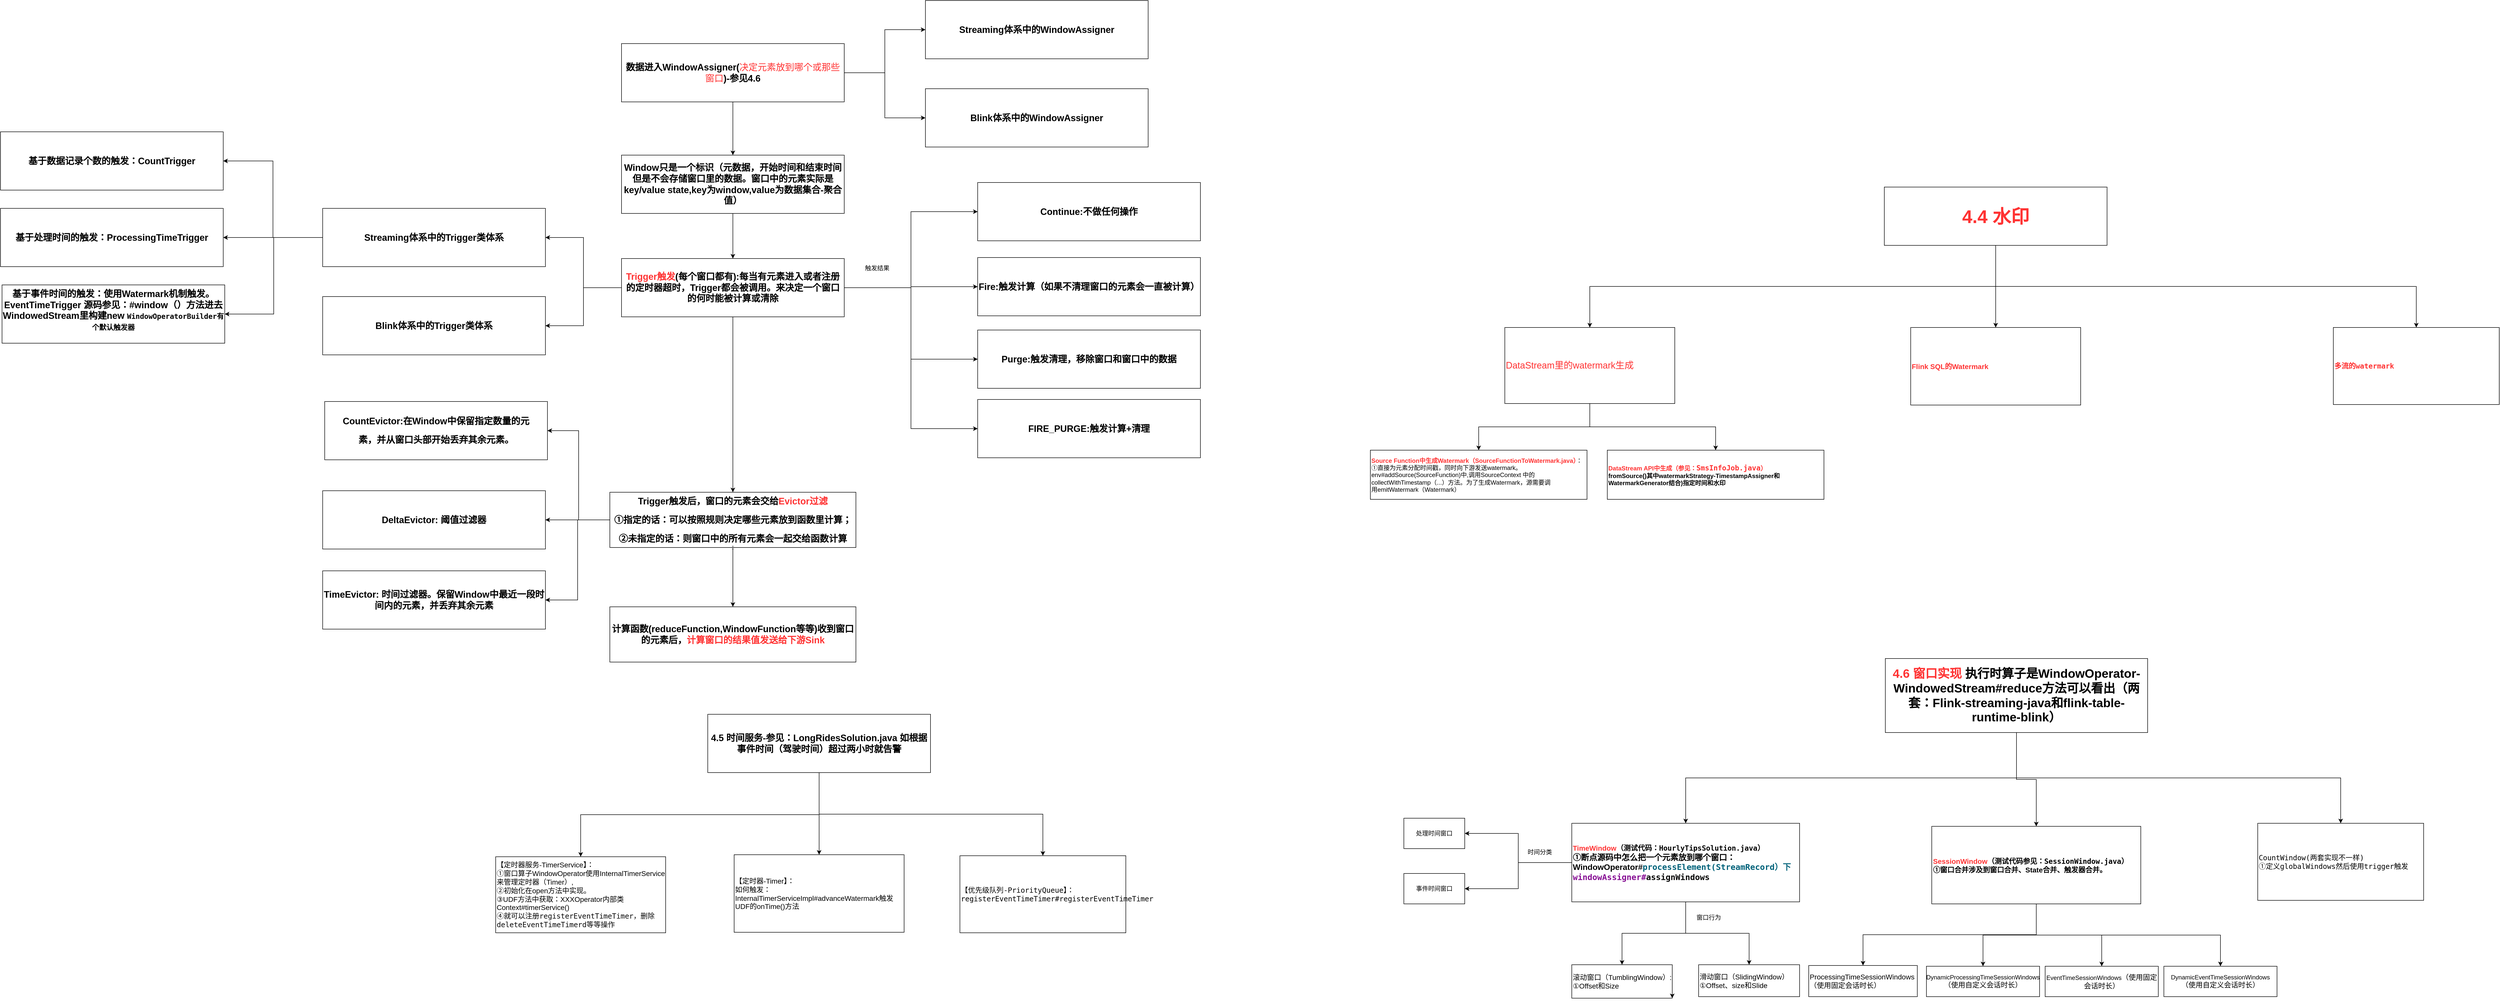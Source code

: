 <mxfile border="50" scale="3" compressed="false" locked="false" version="24.7.7">
  <diagram name="Blank" id="YmL12bMKpDGza6XwsDPr">
    <mxGraphModel dx="5840" dy="1736" grid="0" gridSize="10" guides="1" tooltips="1" connect="1" arrows="1" fold="1" page="0" pageScale="1" pageWidth="827" pageHeight="1169" background="none" math="1" shadow="0">
      <root>
        <mxCell id="X5NqExCQtvZxIxQ7pmgY-0" />
        <mxCell id="1" parent="X5NqExCQtvZxIxQ7pmgY-0" />
        <mxCell id="BvsdqlHEoa5w_EsFs4Y4-4" style="edgeStyle=orthogonalEdgeStyle;rounded=0;orthogonalLoop=1;jettySize=auto;html=1;exitX=0.5;exitY=1;exitDx=0;exitDy=0;" edge="1" parent="1" source="BvsdqlHEoa5w_EsFs4Y4-8" target="BvsdqlHEoa5w_EsFs4Y4-11">
          <mxGeometry relative="1" as="geometry">
            <mxPoint x="-2053" y="1183" as="targetPoint" />
            <mxPoint x="-1808" y="1123" as="sourcePoint" />
          </mxGeometry>
        </mxCell>
        <mxCell id="BvsdqlHEoa5w_EsFs4Y4-51" style="edgeStyle=orthogonalEdgeStyle;rounded=0;orthogonalLoop=1;jettySize=auto;html=1;exitX=0.5;exitY=1;exitDx=0;exitDy=0;" edge="1" parent="1" source="BvsdqlHEoa5w_EsFs4Y4-8" target="BvsdqlHEoa5w_EsFs4Y4-13">
          <mxGeometry relative="1" as="geometry" />
        </mxCell>
        <mxCell id="BvsdqlHEoa5w_EsFs4Y4-54" style="edgeStyle=orthogonalEdgeStyle;rounded=0;orthogonalLoop=1;jettySize=auto;html=1;exitX=0.5;exitY=1;exitDx=0;exitDy=0;" edge="1" parent="1" source="BvsdqlHEoa5w_EsFs4Y4-8" target="BvsdqlHEoa5w_EsFs4Y4-53">
          <mxGeometry relative="1" as="geometry" />
        </mxCell>
        <mxCell id="BvsdqlHEoa5w_EsFs4Y4-8" value="&lt;h2&gt;&lt;font style=&quot;font-size: 18px;&quot;&gt;&lt;b&gt;4.5 时间服务-&lt;/b&gt;&lt;/font&gt;&lt;span style=&quot;font-size: 18px;&quot;&gt;&lt;b&gt;参见：LongRidesSolution.java 如根据事件时间（驾驶时间）超过两小时就告警&lt;/b&gt;&lt;/span&gt;&lt;/h2&gt;" style="rounded=0;whiteSpace=wrap;html=1;" vertex="1" parent="1">
          <mxGeometry x="-2030" y="833" width="439" height="115" as="geometry" />
        </mxCell>
        <mxCell id="BvsdqlHEoa5w_EsFs4Y4-11" value="&lt;font style=&quot;font-size: 14px;&quot;&gt;【定时器服务-TimerService】：&lt;/font&gt;&lt;div&gt;&lt;font style=&quot;font-size: 14px;&quot;&gt;①窗口算子WindowOperator使用InternalTimerService来管理定时器（Timer）,&lt;/font&gt;&lt;/div&gt;&lt;div&gt;&lt;font style=&quot;font-size: 14px;&quot;&gt;②初始化在open方法中实现。&lt;/font&gt;&lt;div&gt;&lt;font style=&quot;font-size: 14px;&quot;&gt;③UDF方法中获取：XXXOperator内部类Context#timerService()&lt;/font&gt;&lt;/div&gt;&lt;/div&gt;&lt;div&gt;&lt;font style=&quot;font-size: 14px;&quot;&gt;④就可以注册&lt;/font&gt;&lt;span style=&quot;color: rgb(8, 8, 8); font-family: &amp;quot;JetBrains Mono&amp;quot;, monospace; font-size: 10.5pt; background-color: initial;&quot;&gt;registerEventTimeTimer，删除&lt;/span&gt;&lt;span style=&quot;color: rgb(8, 8, 8); font-family: &amp;quot;JetBrains Mono&amp;quot;, monospace; font-size: 10.5pt; background-color: initial;&quot;&gt;deleteEventTimeTimerd等等操作&lt;/span&gt;&lt;/div&gt;" style="rounded=0;whiteSpace=wrap;html=1;align=left;" vertex="1" parent="1">
          <mxGeometry x="-2448" y="1114" width="335" height="150" as="geometry" />
        </mxCell>
        <mxCell id="BvsdqlHEoa5w_EsFs4Y4-13" value="&lt;font face=&quot;JetBrains Mono, monospace&quot;&gt;&lt;span style=&quot;font-size: 14px;&quot;&gt;【&lt;/span&gt;&lt;/font&gt;&lt;span style=&quot;font-size: 14px; font-family: &amp;quot;JetBrains Mono&amp;quot;, monospace; background-color: initial;&quot;&gt;优先级队列-PriorityQueue】：registerEventTimeTimer#registerEventTimeTimer&amp;nbsp;&lt;/span&gt;" style="rounded=0;whiteSpace=wrap;html=1;align=left;" vertex="1" parent="1">
          <mxGeometry x="-1533" y="1112" width="327" height="152" as="geometry" />
        </mxCell>
        <mxCell id="BvsdqlHEoa5w_EsFs4Y4-53" value="&lt;font style=&quot;font-size: 14px;&quot;&gt;【定时器-Timer】：&lt;/font&gt;&lt;div&gt;&lt;span style=&quot;font-size: 14px;&quot;&gt;如何触发：&lt;/span&gt;&lt;span style=&quot;background-color: initial; font-size: 14px;&quot;&gt;InternalTimerServiceImpl#advanceWatermark触发UDF的onTime()方法&lt;/span&gt;&lt;br&gt;&lt;/div&gt;" style="rounded=0;whiteSpace=wrap;html=1;align=left;" vertex="1" parent="1">
          <mxGeometry x="-1978" y="1110" width="335" height="153" as="geometry" />
        </mxCell>
        <mxCell id="BvsdqlHEoa5w_EsFs4Y4-62" style="edgeStyle=orthogonalEdgeStyle;rounded=0;orthogonalLoop=1;jettySize=auto;html=1;exitX=0.5;exitY=1;exitDx=0;exitDy=0;" edge="1" parent="1" source="BvsdqlHEoa5w_EsFs4Y4-65" target="BvsdqlHEoa5w_EsFs4Y4-66">
          <mxGeometry relative="1" as="geometry">
            <mxPoint x="161" y="1111" as="targetPoint" />
            <mxPoint x="406" y="1051" as="sourcePoint" />
          </mxGeometry>
        </mxCell>
        <mxCell id="BvsdqlHEoa5w_EsFs4Y4-63" style="edgeStyle=orthogonalEdgeStyle;rounded=0;orthogonalLoop=1;jettySize=auto;html=1;exitX=0.5;exitY=1;exitDx=0;exitDy=0;" edge="1" parent="1" source="BvsdqlHEoa5w_EsFs4Y4-65" target="BvsdqlHEoa5w_EsFs4Y4-67">
          <mxGeometry relative="1" as="geometry" />
        </mxCell>
        <mxCell id="BvsdqlHEoa5w_EsFs4Y4-64" style="edgeStyle=orthogonalEdgeStyle;rounded=0;orthogonalLoop=1;jettySize=auto;html=1;exitX=0.5;exitY=1;exitDx=0;exitDy=0;" edge="1" parent="1" source="BvsdqlHEoa5w_EsFs4Y4-65" target="BvsdqlHEoa5w_EsFs4Y4-68">
          <mxGeometry relative="1" as="geometry" />
        </mxCell>
        <mxCell id="BvsdqlHEoa5w_EsFs4Y4-65" value="&lt;h2&gt;&lt;font style=&quot;font-size: 24px;&quot;&gt;&lt;font style=&quot;&quot; color=&quot;#ff3333&quot;&gt;4.6 窗口实现&lt;/font&gt;&lt;b style=&quot;&quot;&gt; 执行时算子是WindowOperator-WindowedStream#reduce方法可以看出（两套：Flink-streaming-java和flink-table-runtime-blink）&lt;/b&gt;&lt;/font&gt;&lt;/h2&gt;" style="rounded=0;whiteSpace=wrap;html=1;" vertex="1" parent="1">
          <mxGeometry x="291" y="723" width="517" height="146" as="geometry" />
        </mxCell>
        <mxCell id="BvsdqlHEoa5w_EsFs4Y4-77" style="edgeStyle=orthogonalEdgeStyle;rounded=0;orthogonalLoop=1;jettySize=auto;html=1;exitX=0;exitY=0.5;exitDx=0;exitDy=0;entryX=1;entryY=0.5;entryDx=0;entryDy=0;" edge="1" parent="1" source="BvsdqlHEoa5w_EsFs4Y4-66" target="BvsdqlHEoa5w_EsFs4Y4-76">
          <mxGeometry relative="1" as="geometry" />
        </mxCell>
        <mxCell id="BvsdqlHEoa5w_EsFs4Y4-79" style="edgeStyle=orthogonalEdgeStyle;rounded=0;orthogonalLoop=1;jettySize=auto;html=1;exitX=0.5;exitY=1;exitDx=0;exitDy=0;" edge="1" parent="1" source="BvsdqlHEoa5w_EsFs4Y4-66" target="BvsdqlHEoa5w_EsFs4Y4-78">
          <mxGeometry relative="1" as="geometry" />
        </mxCell>
        <mxCell id="BvsdqlHEoa5w_EsFs4Y4-82" style="edgeStyle=orthogonalEdgeStyle;rounded=0;orthogonalLoop=1;jettySize=auto;html=1;exitX=0.5;exitY=1;exitDx=0;exitDy=0;entryX=0.5;entryY=0;entryDx=0;entryDy=0;" edge="1" parent="1" source="BvsdqlHEoa5w_EsFs4Y4-66" target="BvsdqlHEoa5w_EsFs4Y4-81">
          <mxGeometry relative="1" as="geometry" />
        </mxCell>
        <mxCell id="BvsdqlHEoa5w_EsFs4Y4-85" style="edgeStyle=orthogonalEdgeStyle;rounded=0;orthogonalLoop=1;jettySize=auto;html=1;exitX=0;exitY=0.5;exitDx=0;exitDy=0;entryX=1;entryY=0.5;entryDx=0;entryDy=0;" edge="1" parent="1" source="BvsdqlHEoa5w_EsFs4Y4-66" target="BvsdqlHEoa5w_EsFs4Y4-74">
          <mxGeometry relative="1" as="geometry" />
        </mxCell>
        <mxCell id="BvsdqlHEoa5w_EsFs4Y4-66" value="&lt;font style=&quot;font-size: 14px;&quot;&gt;&lt;b&gt;&lt;font color=&quot;#ff3333&quot;&gt;TimeWindow&lt;/font&gt;（测试代码：&lt;span style=&quot;font-family: &amp;quot;JetBrains Mono&amp;quot;, monospace; background-color: initial;&quot;&gt;HourlyTipsSolution.java&lt;/span&gt;&lt;span style=&quot;background-color: initial;&quot;&gt;）&lt;/span&gt;&lt;br&gt;&lt;/b&gt;&lt;/font&gt;&lt;div&gt;&lt;font size=&quot;3&quot;&gt;&lt;b&gt;①断点源码中怎么把一个元素放到哪个窗口：WindowOperator#&lt;span style=&quot;color: rgb(0, 98, 122); font-family: &amp;quot;JetBrains Mono&amp;quot;, monospace; background-color: initial;&quot;&gt;processElement(StreamRecord）下&lt;/span&gt;&lt;span style=&quot;font-family: &amp;quot;JetBrains Mono&amp;quot;, monospace; background-color: initial; color: rgb(135, 16, 148);&quot;&gt;windowAssigner#&lt;/span&gt;&lt;span style=&quot;color: rgb(8, 8, 8); font-family: &amp;quot;JetBrains Mono&amp;quot;, monospace; background-color: initial;&quot;&gt;assignWindows&lt;/span&gt;&lt;/b&gt;&lt;/font&gt;&lt;br&gt;&lt;/div&gt;" style="rounded=0;whiteSpace=wrap;html=1;align=left;" vertex="1" parent="1">
          <mxGeometry x="-327" y="1048" width="449" height="155" as="geometry" />
        </mxCell>
        <mxCell id="BvsdqlHEoa5w_EsFs4Y4-67" value="&lt;font face=&quot;JetBrains Mono, monospace&quot;&gt;&lt;span style=&quot;font-size: 14px;&quot;&gt;CountWindow(两套实现不一样)&lt;/span&gt;&lt;/font&gt;&lt;div&gt;&lt;font face=&quot;JetBrains Mono, monospace&quot;&gt;&lt;span style=&quot;font-size: 14px;&quot;&gt;①定义globalWindows然后使用trigger触发&lt;/span&gt;&lt;/font&gt;&lt;/div&gt;" style="rounded=0;whiteSpace=wrap;html=1;align=left;" vertex="1" parent="1">
          <mxGeometry x="1025" y="1048" width="327" height="152" as="geometry" />
        </mxCell>
        <mxCell id="BvsdqlHEoa5w_EsFs4Y4-90" style="edgeStyle=orthogonalEdgeStyle;rounded=0;orthogonalLoop=1;jettySize=auto;html=1;exitX=0.5;exitY=1;exitDx=0;exitDy=0;entryX=0.5;entryY=0;entryDx=0;entryDy=0;" edge="1" parent="1" source="BvsdqlHEoa5w_EsFs4Y4-68" target="BvsdqlHEoa5w_EsFs4Y4-89">
          <mxGeometry relative="1" as="geometry" />
        </mxCell>
        <mxCell id="BvsdqlHEoa5w_EsFs4Y4-92" style="edgeStyle=orthogonalEdgeStyle;rounded=0;orthogonalLoop=1;jettySize=auto;html=1;exitX=0.5;exitY=1;exitDx=0;exitDy=0;" edge="1" parent="1" source="BvsdqlHEoa5w_EsFs4Y4-68" target="BvsdqlHEoa5w_EsFs4Y4-91">
          <mxGeometry relative="1" as="geometry" />
        </mxCell>
        <mxCell id="BvsdqlHEoa5w_EsFs4Y4-95" style="edgeStyle=orthogonalEdgeStyle;rounded=0;orthogonalLoop=1;jettySize=auto;html=1;exitX=0.5;exitY=1;exitDx=0;exitDy=0;" edge="1" parent="1" source="BvsdqlHEoa5w_EsFs4Y4-68" target="BvsdqlHEoa5w_EsFs4Y4-93">
          <mxGeometry relative="1" as="geometry" />
        </mxCell>
        <mxCell id="BvsdqlHEoa5w_EsFs4Y4-96" style="edgeStyle=orthogonalEdgeStyle;rounded=0;orthogonalLoop=1;jettySize=auto;html=1;exitX=0.5;exitY=1;exitDx=0;exitDy=0;" edge="1" parent="1" source="BvsdqlHEoa5w_EsFs4Y4-68" target="BvsdqlHEoa5w_EsFs4Y4-94">
          <mxGeometry relative="1" as="geometry" />
        </mxCell>
        <mxCell id="BvsdqlHEoa5w_EsFs4Y4-68" value="&lt;div&gt;&lt;b&gt;&lt;font style=&quot;font-size: 14px;&quot;&gt;&lt;font color=&quot;#ff3333&quot;&gt;SessionWindow&lt;/font&gt;（测试代码参见：&lt;span style=&quot;font-family: &amp;quot;JetBrains Mono&amp;quot;, monospace; background-color: initial;&quot;&gt;SessionWindow.java&lt;/span&gt;&lt;span style=&quot;background-color: initial;&quot;&gt;）&lt;/span&gt;&lt;/font&gt;&lt;/b&gt;&lt;/div&gt;&lt;div&gt;&lt;b&gt;&lt;font style=&quot;font-size: 14px;&quot;&gt;&lt;span style=&quot;background-color: initial;&quot;&gt;①窗口合并涉及到窗口合并、State合并、触发器合并。&lt;/span&gt;&lt;/font&gt;&lt;/b&gt;&lt;/div&gt;" style="rounded=0;whiteSpace=wrap;html=1;align=left;" vertex="1" parent="1">
          <mxGeometry x="382.5" y="1054" width="412" height="153" as="geometry" />
        </mxCell>
        <mxCell id="BvsdqlHEoa5w_EsFs4Y4-74" value="处理时间窗口" style="rounded=0;whiteSpace=wrap;html=1;" vertex="1" parent="1">
          <mxGeometry x="-658" y="1038" width="120" height="60" as="geometry" />
        </mxCell>
        <mxCell id="BvsdqlHEoa5w_EsFs4Y4-76" value="事件时间窗口" style="rounded=0;whiteSpace=wrap;html=1;" vertex="1" parent="1">
          <mxGeometry x="-658" y="1147" width="120" height="60" as="geometry" />
        </mxCell>
        <mxCell id="BvsdqlHEoa5w_EsFs4Y4-78" value="&lt;font style=&quot;font-size: 14px;&quot;&gt;滚动窗口（TumblingWindow）:&lt;/font&gt;&lt;div&gt;&lt;span style=&quot;font-size: 14px;&quot;&gt;①Offset和Size&lt;/span&gt;&lt;/div&gt;" style="rounded=0;whiteSpace=wrap;html=1;align=left;" vertex="1" parent="1">
          <mxGeometry x="-327" y="1327" width="198" height="66" as="geometry" />
        </mxCell>
        <mxCell id="BvsdqlHEoa5w_EsFs4Y4-80" style="edgeStyle=orthogonalEdgeStyle;rounded=0;orthogonalLoop=1;jettySize=auto;html=1;exitX=1;exitY=0.75;exitDx=0;exitDy=0;entryX=1;entryY=1;entryDx=0;entryDy=0;" edge="1" parent="1" source="BvsdqlHEoa5w_EsFs4Y4-78" target="BvsdqlHEoa5w_EsFs4Y4-78">
          <mxGeometry relative="1" as="geometry" />
        </mxCell>
        <mxCell id="BvsdqlHEoa5w_EsFs4Y4-81" value="&lt;font style=&quot;font-size: 14px;&quot;&gt;滑动窗口（SlidingWindow）&lt;/font&gt;&lt;div&gt;&lt;span style=&quot;font-size: 14px;&quot;&gt;①Offset、size和Slide&lt;/span&gt;&lt;/div&gt;" style="rounded=0;whiteSpace=wrap;html=1;align=left;" vertex="1" parent="1">
          <mxGeometry x="-77" y="1327" width="199" height="63" as="geometry" />
        </mxCell>
        <mxCell id="BvsdqlHEoa5w_EsFs4Y4-86" value="时间分类" style="text;html=1;align=center;verticalAlign=middle;whiteSpace=wrap;rounded=0;" vertex="1" parent="1">
          <mxGeometry x="-420" y="1090" width="60" height="30" as="geometry" />
        </mxCell>
        <mxCell id="BvsdqlHEoa5w_EsFs4Y4-87" value="窗口行为" style="text;html=1;align=center;verticalAlign=middle;whiteSpace=wrap;rounded=0;" vertex="1" parent="1">
          <mxGeometry x="-87" y="1219" width="60" height="30" as="geometry" />
        </mxCell>
        <mxCell id="BvsdqlHEoa5w_EsFs4Y4-89" value="&lt;span style=&quot;font-size: 14px;&quot;&gt;ProcessingTimeSessionWindows（使用固定会话时长）&lt;/span&gt;" style="rounded=0;whiteSpace=wrap;html=1;align=left;" vertex="1" parent="1">
          <mxGeometry x="140" y="1328.5" width="214" height="61.5" as="geometry" />
        </mxCell>
        <mxCell id="BvsdqlHEoa5w_EsFs4Y4-91" value="DynamicProcessingTimeSessionWindows&lt;span style=&quot;font-size: 14px; text-align: left;&quot;&gt;（使用自定义会话时长）&lt;/span&gt;" style="rounded=0;whiteSpace=wrap;html=1;" vertex="1" parent="1">
          <mxGeometry x="372" y="1330" width="223" height="60" as="geometry" />
        </mxCell>
        <mxCell id="BvsdqlHEoa5w_EsFs4Y4-93" value="EventTimeSessionWindows&lt;span style=&quot;font-size: 14px; text-align: left;&quot;&gt;（使用固定会话时长）&lt;/span&gt;" style="rounded=0;whiteSpace=wrap;html=1;" vertex="1" parent="1">
          <mxGeometry x="606" y="1330" width="223" height="60" as="geometry" />
        </mxCell>
        <mxCell id="BvsdqlHEoa5w_EsFs4Y4-94" value="DynamicEventTimeSessionWindows&lt;span style=&quot;font-size: 14px; text-align: left;&quot;&gt;（使用自定义会话时长）&lt;/span&gt;" style="rounded=0;whiteSpace=wrap;html=1;" vertex="1" parent="1">
          <mxGeometry x="840" y="1330" width="223" height="60" as="geometry" />
        </mxCell>
        <mxCell id="BvsdqlHEoa5w_EsFs4Y4-97" style="edgeStyle=orthogonalEdgeStyle;rounded=0;orthogonalLoop=1;jettySize=auto;html=1;exitX=0.5;exitY=1;exitDx=0;exitDy=0;" edge="1" parent="1" source="BvsdqlHEoa5w_EsFs4Y4-100" target="BvsdqlHEoa5w_EsFs4Y4-101">
          <mxGeometry relative="1" as="geometry">
            <mxPoint x="266" y="143" as="targetPoint" />
            <mxPoint x="511" y="83" as="sourcePoint" />
          </mxGeometry>
        </mxCell>
        <mxCell id="BvsdqlHEoa5w_EsFs4Y4-98" style="edgeStyle=orthogonalEdgeStyle;rounded=0;orthogonalLoop=1;jettySize=auto;html=1;exitX=0.5;exitY=1;exitDx=0;exitDy=0;" edge="1" parent="1" source="BvsdqlHEoa5w_EsFs4Y4-100" target="BvsdqlHEoa5w_EsFs4Y4-102">
          <mxGeometry relative="1" as="geometry" />
        </mxCell>
        <mxCell id="BvsdqlHEoa5w_EsFs4Y4-99" style="edgeStyle=orthogonalEdgeStyle;rounded=0;orthogonalLoop=1;jettySize=auto;html=1;exitX=0.5;exitY=1;exitDx=0;exitDy=0;" edge="1" parent="1" source="BvsdqlHEoa5w_EsFs4Y4-100" target="BvsdqlHEoa5w_EsFs4Y4-103">
          <mxGeometry relative="1" as="geometry" />
        </mxCell>
        <mxCell id="BvsdqlHEoa5w_EsFs4Y4-100" value="&lt;h2&gt;&lt;font color=&quot;#ff3333&quot; style=&quot;font-size: 36px;&quot;&gt;&lt;b style=&quot;&quot;&gt;4.4 水印&lt;/b&gt;&lt;/font&gt;&lt;/h2&gt;" style="rounded=0;whiteSpace=wrap;html=1;" vertex="1" parent="1">
          <mxGeometry x="289" y="-207" width="439" height="115" as="geometry" />
        </mxCell>
        <mxCell id="BvsdqlHEoa5w_EsFs4Y4-105" style="edgeStyle=orthogonalEdgeStyle;rounded=0;orthogonalLoop=1;jettySize=auto;html=1;exitX=0.5;exitY=1;exitDx=0;exitDy=0;" edge="1" parent="1" source="BvsdqlHEoa5w_EsFs4Y4-101" target="BvsdqlHEoa5w_EsFs4Y4-104">
          <mxGeometry relative="1" as="geometry" />
        </mxCell>
        <mxCell id="BvsdqlHEoa5w_EsFs4Y4-107" style="edgeStyle=orthogonalEdgeStyle;rounded=0;orthogonalLoop=1;jettySize=auto;html=1;exitX=0.5;exitY=1;exitDx=0;exitDy=0;entryX=0.5;entryY=0;entryDx=0;entryDy=0;" edge="1" parent="1" source="BvsdqlHEoa5w_EsFs4Y4-101" target="BvsdqlHEoa5w_EsFs4Y4-106">
          <mxGeometry relative="1" as="geometry" />
        </mxCell>
        <mxCell id="BvsdqlHEoa5w_EsFs4Y4-101" value="&lt;font color=&quot;#ff3333&quot; style=&quot;font-size: 18px;&quot;&gt;DataStream里的watermark生成&lt;/font&gt;" style="rounded=0;whiteSpace=wrap;html=1;align=left;" vertex="1" parent="1">
          <mxGeometry x="-459" y="70" width="335" height="150" as="geometry" />
        </mxCell>
        <mxCell id="BvsdqlHEoa5w_EsFs4Y4-102" value="&lt;font color=&quot;#ff3333&quot; face=&quot;JetBrains Mono, monospace&quot;&gt;&lt;span style=&quot;font-size: 14px;&quot;&gt;&lt;b&gt;多流的watermark&lt;/b&gt;&lt;/span&gt;&lt;/font&gt;" style="rounded=0;whiteSpace=wrap;html=1;align=left;" vertex="1" parent="1">
          <mxGeometry x="1174" y="70" width="327" height="152" as="geometry" />
        </mxCell>
        <mxCell id="BvsdqlHEoa5w_EsFs4Y4-103" value="&lt;div&gt;&lt;span style=&quot;font-size: 14px;&quot;&gt;&lt;font color=&quot;#ff3333&quot;&gt;&lt;b&gt;Flink SQL的Watermark&lt;/b&gt;&lt;/font&gt;&lt;/span&gt;&lt;/div&gt;" style="rounded=0;whiteSpace=wrap;html=1;align=left;" vertex="1" parent="1">
          <mxGeometry x="341" y="70" width="335" height="153" as="geometry" />
        </mxCell>
        <mxCell id="BvsdqlHEoa5w_EsFs4Y4-104" value="&lt;b&gt;&lt;font color=&quot;#ff3333&quot;&gt;Source Function中生成Watermark（SourceFunctionToWatermark.java）&lt;/font&gt;&lt;/b&gt;：&lt;div&gt;①直接为元素分配时间戳，同时向下游发送watermark。env#addSource(SourceFunction)中,调用&lt;span style=&quot;background-color: initial;&quot;&gt;SourceContext 中的&lt;/span&gt;&lt;/div&gt;&lt;div&gt;collectWithTimestamp（...）方法。为了生成Watermark，源需要调&lt;/div&gt;&lt;div&gt;用emitWatermark（Watermark）&lt;span style=&quot;background-color: initial;&quot;&gt;&amp;nbsp;&amp;nbsp;&lt;/span&gt;&lt;/div&gt;" style="rounded=0;whiteSpace=wrap;html=1;align=left;" vertex="1" parent="1">
          <mxGeometry x="-724" y="312" width="427" height="97" as="geometry" />
        </mxCell>
        <mxCell id="BvsdqlHEoa5w_EsFs4Y4-106" value="&lt;font color=&quot;#ff3333&quot;&gt;&lt;b&gt;DataStream API中生成（参见：&lt;span style=&quot;font-family: &amp;quot;JetBrains Mono&amp;quot;, monospace; font-size: 10.5pt; background-color: initial;&quot;&gt;SmsInfoJob.java&lt;/span&gt;&lt;span style=&quot;background-color: initial;&quot;&gt;）&lt;/span&gt;&lt;/b&gt;&lt;/font&gt;&lt;br&gt;&lt;div&gt;&lt;span style=&quot;background-color: initial;&quot;&gt;&lt;b style=&quot;&quot;&gt;fromSource()其中watermarkStrategy-TimestampAssigner和WatermarkGenerator结合)指定时间和水印&lt;/b&gt;&lt;br&gt;&lt;/span&gt;&lt;/div&gt;" style="rounded=0;whiteSpace=wrap;html=1;align=left;" vertex="1" parent="1">
          <mxGeometry x="-257" y="312" width="427" height="97" as="geometry" />
        </mxCell>
        <mxCell id="BvsdqlHEoa5w_EsFs4Y4-118" style="edgeStyle=orthogonalEdgeStyle;rounded=0;orthogonalLoop=1;jettySize=auto;html=1;exitX=0.5;exitY=1;exitDx=0;exitDy=0;" edge="1" parent="1" source="BvsdqlHEoa5w_EsFs4Y4-111" target="BvsdqlHEoa5w_EsFs4Y4-115">
          <mxGeometry relative="1" as="geometry" />
        </mxCell>
        <mxCell id="BvsdqlHEoa5w_EsFs4Y4-130" style="edgeStyle=orthogonalEdgeStyle;rounded=0;orthogonalLoop=1;jettySize=auto;html=1;exitX=1;exitY=0.5;exitDx=0;exitDy=0;entryX=0;entryY=0.5;entryDx=0;entryDy=0;" edge="1" parent="1" source="BvsdqlHEoa5w_EsFs4Y4-111" target="BvsdqlHEoa5w_EsFs4Y4-128">
          <mxGeometry relative="1" as="geometry" />
        </mxCell>
        <mxCell id="BvsdqlHEoa5w_EsFs4Y4-131" style="edgeStyle=orthogonalEdgeStyle;rounded=0;orthogonalLoop=1;jettySize=auto;html=1;exitX=1;exitY=0.5;exitDx=0;exitDy=0;entryX=0;entryY=0.5;entryDx=0;entryDy=0;" edge="1" parent="1" source="BvsdqlHEoa5w_EsFs4Y4-111" target="BvsdqlHEoa5w_EsFs4Y4-129">
          <mxGeometry relative="1" as="geometry" />
        </mxCell>
        <mxCell id="BvsdqlHEoa5w_EsFs4Y4-111" value="&lt;h2&gt;数据进入WindowAssigner(&lt;font style=&quot;font-weight: normal;&quot; color=&quot;#ff3333&quot;&gt;决定元素放到哪个或那些窗口&lt;/font&gt;)-参见4.6&lt;/h2&gt;" style="rounded=0;whiteSpace=wrap;html=1;" vertex="1" parent="1">
          <mxGeometry x="-2200" y="-490" width="439" height="115" as="geometry" />
        </mxCell>
        <mxCell id="BvsdqlHEoa5w_EsFs4Y4-117" style="edgeStyle=orthogonalEdgeStyle;rounded=0;orthogonalLoop=1;jettySize=auto;html=1;exitX=0.5;exitY=1;exitDx=0;exitDy=0;entryX=0.5;entryY=0;entryDx=0;entryDy=0;" edge="1" parent="1" source="BvsdqlHEoa5w_EsFs4Y4-115" target="BvsdqlHEoa5w_EsFs4Y4-116">
          <mxGeometry relative="1" as="geometry" />
        </mxCell>
        <mxCell id="BvsdqlHEoa5w_EsFs4Y4-115" value="&lt;h2&gt;Window只是一个标识（元数据，开始时间和结束时间但是不会存储窗口里的数据。窗口中的元素实际是key/value state,key为window,value为数据集合-聚合值）&lt;/h2&gt;" style="rounded=0;whiteSpace=wrap;html=1;" vertex="1" parent="1">
          <mxGeometry x="-2200" y="-270" width="439" height="115" as="geometry" />
        </mxCell>
        <mxCell id="BvsdqlHEoa5w_EsFs4Y4-120" style="edgeStyle=orthogonalEdgeStyle;rounded=0;orthogonalLoop=1;jettySize=auto;html=1;exitX=0.5;exitY=1;exitDx=0;exitDy=0;entryX=0.5;entryY=0;entryDx=0;entryDy=0;" edge="1" parent="1" source="BvsdqlHEoa5w_EsFs4Y4-116" target="BvsdqlHEoa5w_EsFs4Y4-119">
          <mxGeometry relative="1" as="geometry" />
        </mxCell>
        <mxCell id="BvsdqlHEoa5w_EsFs4Y4-134" style="edgeStyle=orthogonalEdgeStyle;rounded=0;orthogonalLoop=1;jettySize=auto;html=1;exitX=1;exitY=0.5;exitDx=0;exitDy=0;entryX=0;entryY=0.5;entryDx=0;entryDy=0;" edge="1" parent="1" source="BvsdqlHEoa5w_EsFs4Y4-116" target="BvsdqlHEoa5w_EsFs4Y4-133">
          <mxGeometry relative="1" as="geometry" />
        </mxCell>
        <mxCell id="BvsdqlHEoa5w_EsFs4Y4-139" style="edgeStyle=orthogonalEdgeStyle;rounded=0;orthogonalLoop=1;jettySize=auto;html=1;exitX=1;exitY=0.5;exitDx=0;exitDy=0;entryX=0;entryY=0.5;entryDx=0;entryDy=0;" edge="1" parent="1" source="BvsdqlHEoa5w_EsFs4Y4-116" target="BvsdqlHEoa5w_EsFs4Y4-136">
          <mxGeometry relative="1" as="geometry" />
        </mxCell>
        <mxCell id="BvsdqlHEoa5w_EsFs4Y4-140" style="edgeStyle=orthogonalEdgeStyle;rounded=0;orthogonalLoop=1;jettySize=auto;html=1;exitX=1;exitY=0.5;exitDx=0;exitDy=0;entryX=0;entryY=0.5;entryDx=0;entryDy=0;" edge="1" parent="1" source="BvsdqlHEoa5w_EsFs4Y4-116" target="BvsdqlHEoa5w_EsFs4Y4-137">
          <mxGeometry relative="1" as="geometry" />
        </mxCell>
        <mxCell id="BvsdqlHEoa5w_EsFs4Y4-141" style="edgeStyle=orthogonalEdgeStyle;rounded=0;orthogonalLoop=1;jettySize=auto;html=1;exitX=1;exitY=0.5;exitDx=0;exitDy=0;entryX=0;entryY=0.5;entryDx=0;entryDy=0;" edge="1" parent="1" source="BvsdqlHEoa5w_EsFs4Y4-116" target="BvsdqlHEoa5w_EsFs4Y4-138">
          <mxGeometry relative="1" as="geometry" />
        </mxCell>
        <mxCell id="BvsdqlHEoa5w_EsFs4Y4-144" style="edgeStyle=orthogonalEdgeStyle;rounded=0;orthogonalLoop=1;jettySize=auto;html=1;exitX=0;exitY=0.5;exitDx=0;exitDy=0;entryX=1;entryY=0.5;entryDx=0;entryDy=0;" edge="1" parent="1" source="BvsdqlHEoa5w_EsFs4Y4-116" target="BvsdqlHEoa5w_EsFs4Y4-142">
          <mxGeometry relative="1" as="geometry" />
        </mxCell>
        <mxCell id="BvsdqlHEoa5w_EsFs4Y4-145" style="edgeStyle=orthogonalEdgeStyle;rounded=0;orthogonalLoop=1;jettySize=auto;html=1;exitX=0;exitY=0.5;exitDx=0;exitDy=0;entryX=1;entryY=0.5;entryDx=0;entryDy=0;" edge="1" parent="1" source="BvsdqlHEoa5w_EsFs4Y4-116" target="BvsdqlHEoa5w_EsFs4Y4-143">
          <mxGeometry relative="1" as="geometry" />
        </mxCell>
        <mxCell id="BvsdqlHEoa5w_EsFs4Y4-116" value="&lt;h2&gt;&lt;font color=&quot;#ff3333&quot;&gt;Trigger触发&lt;/font&gt;(每个窗口都有):每当有元素进入或者注册的定时器超时，Trigger都会被调用。来决定一个窗口的何时能被计算或清除&lt;/h2&gt;" style="rounded=0;whiteSpace=wrap;html=1;" vertex="1" parent="1">
          <mxGeometry x="-2200" y="-66" width="439" height="115" as="geometry" />
        </mxCell>
        <mxCell id="BvsdqlHEoa5w_EsFs4Y4-152" style="edgeStyle=orthogonalEdgeStyle;rounded=0;orthogonalLoop=1;jettySize=auto;html=1;exitX=0.5;exitY=1;exitDx=0;exitDy=0;entryX=0.5;entryY=0;entryDx=0;entryDy=0;" edge="1" parent="1" source="BvsdqlHEoa5w_EsFs4Y4-119" target="BvsdqlHEoa5w_EsFs4Y4-121">
          <mxGeometry relative="1" as="geometry" />
        </mxCell>
        <mxCell id="BvsdqlHEoa5w_EsFs4Y4-154" style="edgeStyle=orthogonalEdgeStyle;rounded=0;orthogonalLoop=1;jettySize=auto;html=1;exitX=0;exitY=0.5;exitDx=0;exitDy=0;entryX=1;entryY=0.5;entryDx=0;entryDy=0;" edge="1" parent="1" source="BvsdqlHEoa5w_EsFs4Y4-119" target="BvsdqlHEoa5w_EsFs4Y4-153">
          <mxGeometry relative="1" as="geometry" />
        </mxCell>
        <mxCell id="BvsdqlHEoa5w_EsFs4Y4-157" style="edgeStyle=orthogonalEdgeStyle;rounded=0;orthogonalLoop=1;jettySize=auto;html=1;exitX=0;exitY=0.5;exitDx=0;exitDy=0;entryX=1;entryY=0.5;entryDx=0;entryDy=0;" edge="1" parent="1" source="BvsdqlHEoa5w_EsFs4Y4-119" target="BvsdqlHEoa5w_EsFs4Y4-155">
          <mxGeometry relative="1" as="geometry" />
        </mxCell>
        <mxCell id="BvsdqlHEoa5w_EsFs4Y4-158" style="edgeStyle=orthogonalEdgeStyle;rounded=0;orthogonalLoop=1;jettySize=auto;html=1;exitX=0;exitY=0.5;exitDx=0;exitDy=0;entryX=1;entryY=0.5;entryDx=0;entryDy=0;" edge="1" parent="1" source="BvsdqlHEoa5w_EsFs4Y4-119" target="BvsdqlHEoa5w_EsFs4Y4-156">
          <mxGeometry relative="1" as="geometry" />
        </mxCell>
        <mxCell id="BvsdqlHEoa5w_EsFs4Y4-119" value="&lt;h2&gt;Trigger触发后，窗口的元素会交给&lt;font style=&quot;&quot; color=&quot;#ff3333&quot;&gt;Evictor过滤&lt;/font&gt;&lt;/h2&gt;&lt;h2&gt;①指定的话：可以按照规则决定哪些元素放到函数里计算；&lt;/h2&gt;&lt;div&gt;&lt;font style=&quot;font-size: 18px;&quot;&gt;&lt;b&gt;②未指定的话：则窗口中的所有元素会一起交给函数计算&lt;/b&gt;&lt;/font&gt;&lt;/div&gt;&lt;div&gt;：&lt;/div&gt;" style="rounded=0;whiteSpace=wrap;html=1;" vertex="1" parent="1">
          <mxGeometry x="-2223" y="395" width="485" height="109" as="geometry" />
        </mxCell>
        <mxCell id="BvsdqlHEoa5w_EsFs4Y4-121" value="&lt;h2&gt;计算函数(reduceFunction,WindowFunction等等)收到窗口的元素后，&lt;font color=&quot;#ff3333&quot;&gt;计算窗口的结果值发送给下游Sink&lt;/font&gt;&lt;/h2&gt;" style="rounded=0;whiteSpace=wrap;html=1;" vertex="1" parent="1">
          <mxGeometry x="-2223" y="621" width="485" height="109" as="geometry" />
        </mxCell>
        <mxCell id="BvsdqlHEoa5w_EsFs4Y4-128" value="&lt;h2&gt;Streaming体系中的WindowAssigner&lt;/h2&gt;" style="rounded=0;whiteSpace=wrap;html=1;" vertex="1" parent="1">
          <mxGeometry x="-1601" y="-575" width="439" height="115" as="geometry" />
        </mxCell>
        <mxCell id="BvsdqlHEoa5w_EsFs4Y4-129" value="&lt;h2&gt;Blink体系中的WindowAssigner&lt;/h2&gt;" style="rounded=0;whiteSpace=wrap;html=1;" vertex="1" parent="1">
          <mxGeometry x="-1601" y="-401" width="439" height="115" as="geometry" />
        </mxCell>
        <mxCell id="BvsdqlHEoa5w_EsFs4Y4-133" value="&lt;h2&gt;Continue:不做任何操作&lt;/h2&gt;" style="rounded=0;whiteSpace=wrap;html=1;" vertex="1" parent="1">
          <mxGeometry x="-1498" y="-216" width="439" height="115" as="geometry" />
        </mxCell>
        <mxCell id="BvsdqlHEoa5w_EsFs4Y4-135" value="触发结果" style="text;html=1;align=center;verticalAlign=middle;whiteSpace=wrap;rounded=0;" vertex="1" parent="1">
          <mxGeometry x="-1744" y="-62" width="96" height="30" as="geometry" />
        </mxCell>
        <mxCell id="BvsdqlHEoa5w_EsFs4Y4-136" value="&lt;h2&gt;Fire:触发计算（如果不清理窗口的元素会一直被计算）&lt;/h2&gt;" style="rounded=0;whiteSpace=wrap;html=1;" vertex="1" parent="1">
          <mxGeometry x="-1498" y="-68" width="439" height="115" as="geometry" />
        </mxCell>
        <mxCell id="BvsdqlHEoa5w_EsFs4Y4-137" value="&lt;h2&gt;Purge:触发清理，移除窗口和窗口中的数据&lt;/h2&gt;" style="rounded=0;whiteSpace=wrap;html=1;" vertex="1" parent="1">
          <mxGeometry x="-1498" y="75" width="439" height="115" as="geometry" />
        </mxCell>
        <mxCell id="BvsdqlHEoa5w_EsFs4Y4-138" value="&lt;h2&gt;FIRE_PURGE:触发计算+清理&lt;/h2&gt;" style="rounded=0;whiteSpace=wrap;html=1;" vertex="1" parent="1">
          <mxGeometry x="-1498" y="212" width="439" height="115" as="geometry" />
        </mxCell>
        <mxCell id="BvsdqlHEoa5w_EsFs4Y4-149" style="edgeStyle=orthogonalEdgeStyle;rounded=0;orthogonalLoop=1;jettySize=auto;html=1;exitX=0;exitY=0.5;exitDx=0;exitDy=0;entryX=1;entryY=0.5;entryDx=0;entryDy=0;" edge="1" parent="1" source="BvsdqlHEoa5w_EsFs4Y4-142" target="BvsdqlHEoa5w_EsFs4Y4-146">
          <mxGeometry relative="1" as="geometry" />
        </mxCell>
        <mxCell id="BvsdqlHEoa5w_EsFs4Y4-150" style="edgeStyle=orthogonalEdgeStyle;rounded=0;orthogonalLoop=1;jettySize=auto;html=1;exitX=0;exitY=0.5;exitDx=0;exitDy=0;" edge="1" parent="1" source="BvsdqlHEoa5w_EsFs4Y4-142" target="BvsdqlHEoa5w_EsFs4Y4-147">
          <mxGeometry relative="1" as="geometry" />
        </mxCell>
        <mxCell id="BvsdqlHEoa5w_EsFs4Y4-151" style="edgeStyle=orthogonalEdgeStyle;rounded=0;orthogonalLoop=1;jettySize=auto;html=1;exitX=0;exitY=0.5;exitDx=0;exitDy=0;entryX=1;entryY=0.5;entryDx=0;entryDy=0;" edge="1" parent="1" source="BvsdqlHEoa5w_EsFs4Y4-142" target="BvsdqlHEoa5w_EsFs4Y4-148">
          <mxGeometry relative="1" as="geometry" />
        </mxCell>
        <mxCell id="BvsdqlHEoa5w_EsFs4Y4-142" value="&lt;h2&gt;Streaming体系中的Trigger类体系&lt;/h2&gt;" style="rounded=0;whiteSpace=wrap;html=1;" vertex="1" parent="1">
          <mxGeometry x="-2789" y="-165" width="439" height="115" as="geometry" />
        </mxCell>
        <mxCell id="BvsdqlHEoa5w_EsFs4Y4-143" value="&lt;h2&gt;Blink体系中的Trigger类体系&lt;/h2&gt;" style="rounded=0;whiteSpace=wrap;html=1;" vertex="1" parent="1">
          <mxGeometry x="-2789" y="9" width="439" height="115" as="geometry" />
        </mxCell>
        <mxCell id="BvsdqlHEoa5w_EsFs4Y4-146" value="&lt;h2&gt;基于数据记录个数的触发：CountTrigger&lt;/h2&gt;" style="rounded=0;whiteSpace=wrap;html=1;" vertex="1" parent="1">
          <mxGeometry x="-3424" y="-316" width="439" height="115" as="geometry" />
        </mxCell>
        <mxCell id="BvsdqlHEoa5w_EsFs4Y4-147" value="&lt;h2&gt;基于处理时间的触发：ProcessingTimeTrigger&lt;/h2&gt;" style="rounded=0;whiteSpace=wrap;html=1;" vertex="1" parent="1">
          <mxGeometry x="-3424" y="-165" width="439" height="115" as="geometry" />
        </mxCell>
        <mxCell id="BvsdqlHEoa5w_EsFs4Y4-148" value="&lt;h2&gt;基于事件时间的触发：使用Watermark机制触发。EventTimeTrigger 源码参见：#window（）方法进去WindowedStream里构建new&amp;nbsp;&lt;span style=&quot;font-family: &amp;quot;JetBrains Mono&amp;quot;, monospace; font-size: 10.5pt; background-color: initial;&quot;&gt;WindowOperatorBuilder有个默认触发器&lt;/span&gt;&lt;/h2&gt;&lt;div&gt;&lt;br&gt;&lt;/div&gt;" style="rounded=0;whiteSpace=wrap;html=1;" vertex="1" parent="1">
          <mxGeometry x="-3421" y="-14" width="439" height="115" as="geometry" />
        </mxCell>
        <mxCell id="BvsdqlHEoa5w_EsFs4Y4-153" value="&lt;h2&gt;CountEvictor:在Window中保留指定数量的元&lt;/h2&gt;&lt;h2&gt;素，并从窗口头部开始丢弃其余元素。&lt;/h2&gt;" style="rounded=0;whiteSpace=wrap;html=1;" vertex="1" parent="1">
          <mxGeometry x="-2785" y="216" width="439" height="115" as="geometry" />
        </mxCell>
        <mxCell id="BvsdqlHEoa5w_EsFs4Y4-155" value="&lt;h2&gt;DeltaEvictor: 阈值过滤器&lt;/h2&gt;" style="rounded=0;whiteSpace=wrap;html=1;" vertex="1" parent="1">
          <mxGeometry x="-2789" y="392" width="439" height="115" as="geometry" />
        </mxCell>
        <mxCell id="BvsdqlHEoa5w_EsFs4Y4-156" value="&lt;h2&gt;TimeEvictor: 时间过滤器。保留Window中最近一段时间内的元素，并丢弃其余元素&lt;/h2&gt;" style="rounded=0;whiteSpace=wrap;html=1;" vertex="1" parent="1">
          <mxGeometry x="-2789" y="550" width="439" height="115" as="geometry" />
        </mxCell>
      </root>
    </mxGraphModel>
  </diagram>
</mxfile>
